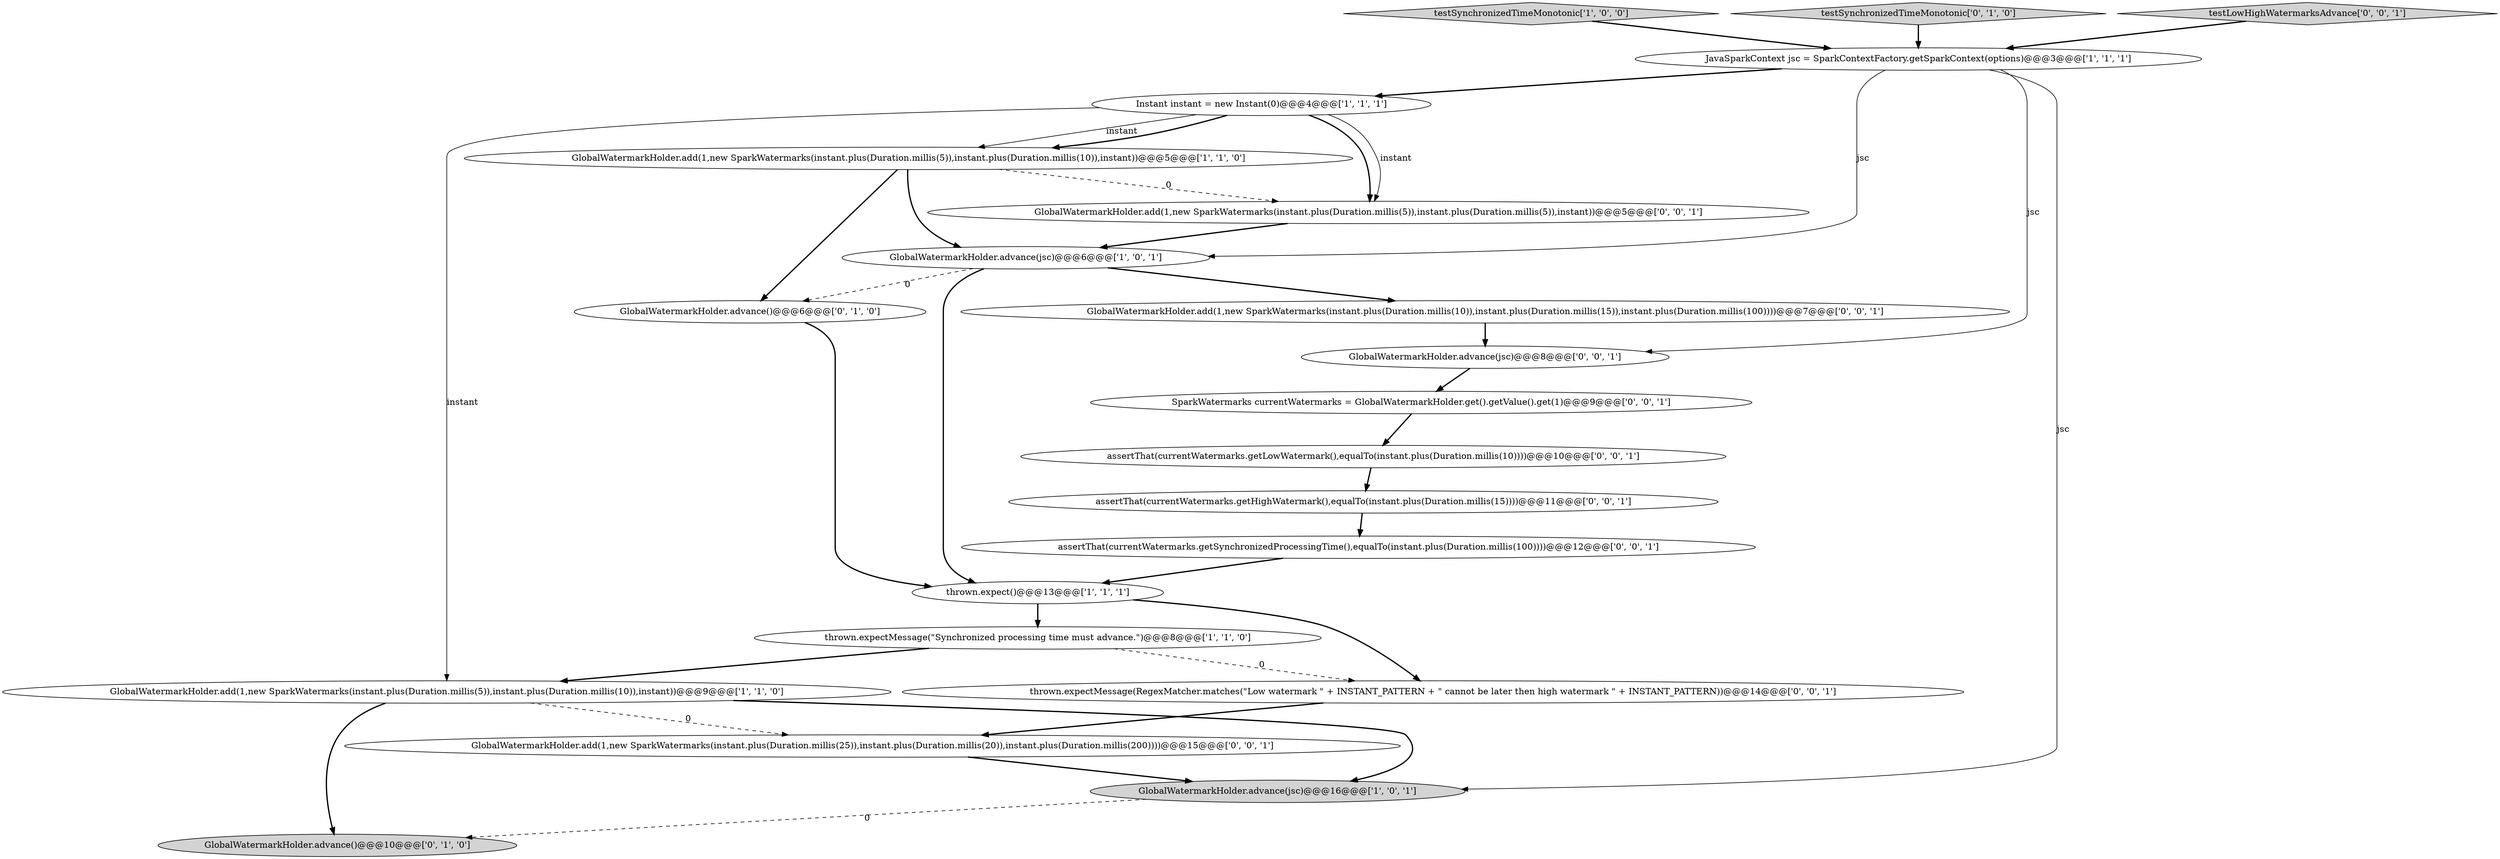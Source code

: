 digraph {
12 [style = filled, label = "SparkWatermarks currentWatermarks = GlobalWatermarkHolder.get().getValue().get(1)@@@9@@@['0', '0', '1']", fillcolor = white, shape = ellipse image = "AAA0AAABBB3BBB"];
19 [style = filled, label = "GlobalWatermarkHolder.add(1,new SparkWatermarks(instant.plus(Duration.millis(5)),instant.plus(Duration.millis(5)),instant))@@@5@@@['0', '0', '1']", fillcolor = white, shape = ellipse image = "AAA0AAABBB3BBB"];
21 [style = filled, label = "GlobalWatermarkHolder.add(1,new SparkWatermarks(instant.plus(Duration.millis(10)),instant.plus(Duration.millis(15)),instant.plus(Duration.millis(100))))@@@7@@@['0', '0', '1']", fillcolor = white, shape = ellipse image = "AAA0AAABBB3BBB"];
13 [style = filled, label = "GlobalWatermarkHolder.add(1,new SparkWatermarks(instant.plus(Duration.millis(25)),instant.plus(Duration.millis(20)),instant.plus(Duration.millis(200))))@@@15@@@['0', '0', '1']", fillcolor = white, shape = ellipse image = "AAA0AAABBB3BBB"];
15 [style = filled, label = "GlobalWatermarkHolder.advance(jsc)@@@8@@@['0', '0', '1']", fillcolor = white, shape = ellipse image = "AAA0AAABBB3BBB"];
9 [style = filled, label = "GlobalWatermarkHolder.advance()@@@10@@@['0', '1', '0']", fillcolor = lightgray, shape = ellipse image = "AAA1AAABBB2BBB"];
0 [style = filled, label = "testSynchronizedTimeMonotonic['1', '0', '0']", fillcolor = lightgray, shape = diamond image = "AAA0AAABBB1BBB"];
16 [style = filled, label = "assertThat(currentWatermarks.getSynchronizedProcessingTime(),equalTo(instant.plus(Duration.millis(100))))@@@12@@@['0', '0', '1']", fillcolor = white, shape = ellipse image = "AAA0AAABBB3BBB"];
1 [style = filled, label = "thrown.expect()@@@13@@@['1', '1', '1']", fillcolor = white, shape = ellipse image = "AAA0AAABBB1BBB"];
18 [style = filled, label = "thrown.expectMessage(RegexMatcher.matches(\"Low watermark \" + INSTANT_PATTERN + \" cannot be later then high watermark \" + INSTANT_PATTERN))@@@14@@@['0', '0', '1']", fillcolor = white, shape = ellipse image = "AAA0AAABBB3BBB"];
7 [style = filled, label = "GlobalWatermarkHolder.add(1,new SparkWatermarks(instant.plus(Duration.millis(5)),instant.plus(Duration.millis(10)),instant))@@@9@@@['1', '1', '0']", fillcolor = white, shape = ellipse image = "AAA0AAABBB1BBB"];
5 [style = filled, label = "Instant instant = new Instant(0)@@@4@@@['1', '1', '1']", fillcolor = white, shape = ellipse image = "AAA0AAABBB1BBB"];
2 [style = filled, label = "GlobalWatermarkHolder.advance(jsc)@@@6@@@['1', '0', '1']", fillcolor = white, shape = ellipse image = "AAA0AAABBB1BBB"];
11 [style = filled, label = "testSynchronizedTimeMonotonic['0', '1', '0']", fillcolor = lightgray, shape = diamond image = "AAA0AAABBB2BBB"];
20 [style = filled, label = "testLowHighWatermarksAdvance['0', '0', '1']", fillcolor = lightgray, shape = diamond image = "AAA0AAABBB3BBB"];
8 [style = filled, label = "thrown.expectMessage(\"Synchronized processing time must advance.\")@@@8@@@['1', '1', '0']", fillcolor = white, shape = ellipse image = "AAA0AAABBB1BBB"];
6 [style = filled, label = "GlobalWatermarkHolder.add(1,new SparkWatermarks(instant.plus(Duration.millis(5)),instant.plus(Duration.millis(10)),instant))@@@5@@@['1', '1', '0']", fillcolor = white, shape = ellipse image = "AAA0AAABBB1BBB"];
10 [style = filled, label = "GlobalWatermarkHolder.advance()@@@6@@@['0', '1', '0']", fillcolor = white, shape = ellipse image = "AAA1AAABBB2BBB"];
17 [style = filled, label = "assertThat(currentWatermarks.getLowWatermark(),equalTo(instant.plus(Duration.millis(10))))@@@10@@@['0', '0', '1']", fillcolor = white, shape = ellipse image = "AAA0AAABBB3BBB"];
3 [style = filled, label = "JavaSparkContext jsc = SparkContextFactory.getSparkContext(options)@@@3@@@['1', '1', '1']", fillcolor = white, shape = ellipse image = "AAA0AAABBB1BBB"];
4 [style = filled, label = "GlobalWatermarkHolder.advance(jsc)@@@16@@@['1', '0', '1']", fillcolor = lightgray, shape = ellipse image = "AAA0AAABBB1BBB"];
14 [style = filled, label = "assertThat(currentWatermarks.getHighWatermark(),equalTo(instant.plus(Duration.millis(15))))@@@11@@@['0', '0', '1']", fillcolor = white, shape = ellipse image = "AAA0AAABBB3BBB"];
11->3 [style = bold, label=""];
5->19 [style = bold, label=""];
20->3 [style = bold, label=""];
13->4 [style = bold, label=""];
8->18 [style = dashed, label="0"];
14->16 [style = bold, label=""];
21->15 [style = bold, label=""];
3->15 [style = solid, label="jsc"];
4->9 [style = dashed, label="0"];
15->12 [style = bold, label=""];
7->9 [style = bold, label=""];
1->8 [style = bold, label=""];
18->13 [style = bold, label=""];
2->10 [style = dashed, label="0"];
1->18 [style = bold, label=""];
17->14 [style = bold, label=""];
0->3 [style = bold, label=""];
7->13 [style = dashed, label="0"];
3->5 [style = bold, label=""];
6->2 [style = bold, label=""];
5->7 [style = solid, label="instant"];
6->10 [style = bold, label=""];
10->1 [style = bold, label=""];
12->17 [style = bold, label=""];
16->1 [style = bold, label=""];
5->6 [style = solid, label="instant"];
7->4 [style = bold, label=""];
2->1 [style = bold, label=""];
8->7 [style = bold, label=""];
19->2 [style = bold, label=""];
6->19 [style = dashed, label="0"];
5->19 [style = solid, label="instant"];
3->4 [style = solid, label="jsc"];
3->2 [style = solid, label="jsc"];
2->21 [style = bold, label=""];
5->6 [style = bold, label=""];
}
